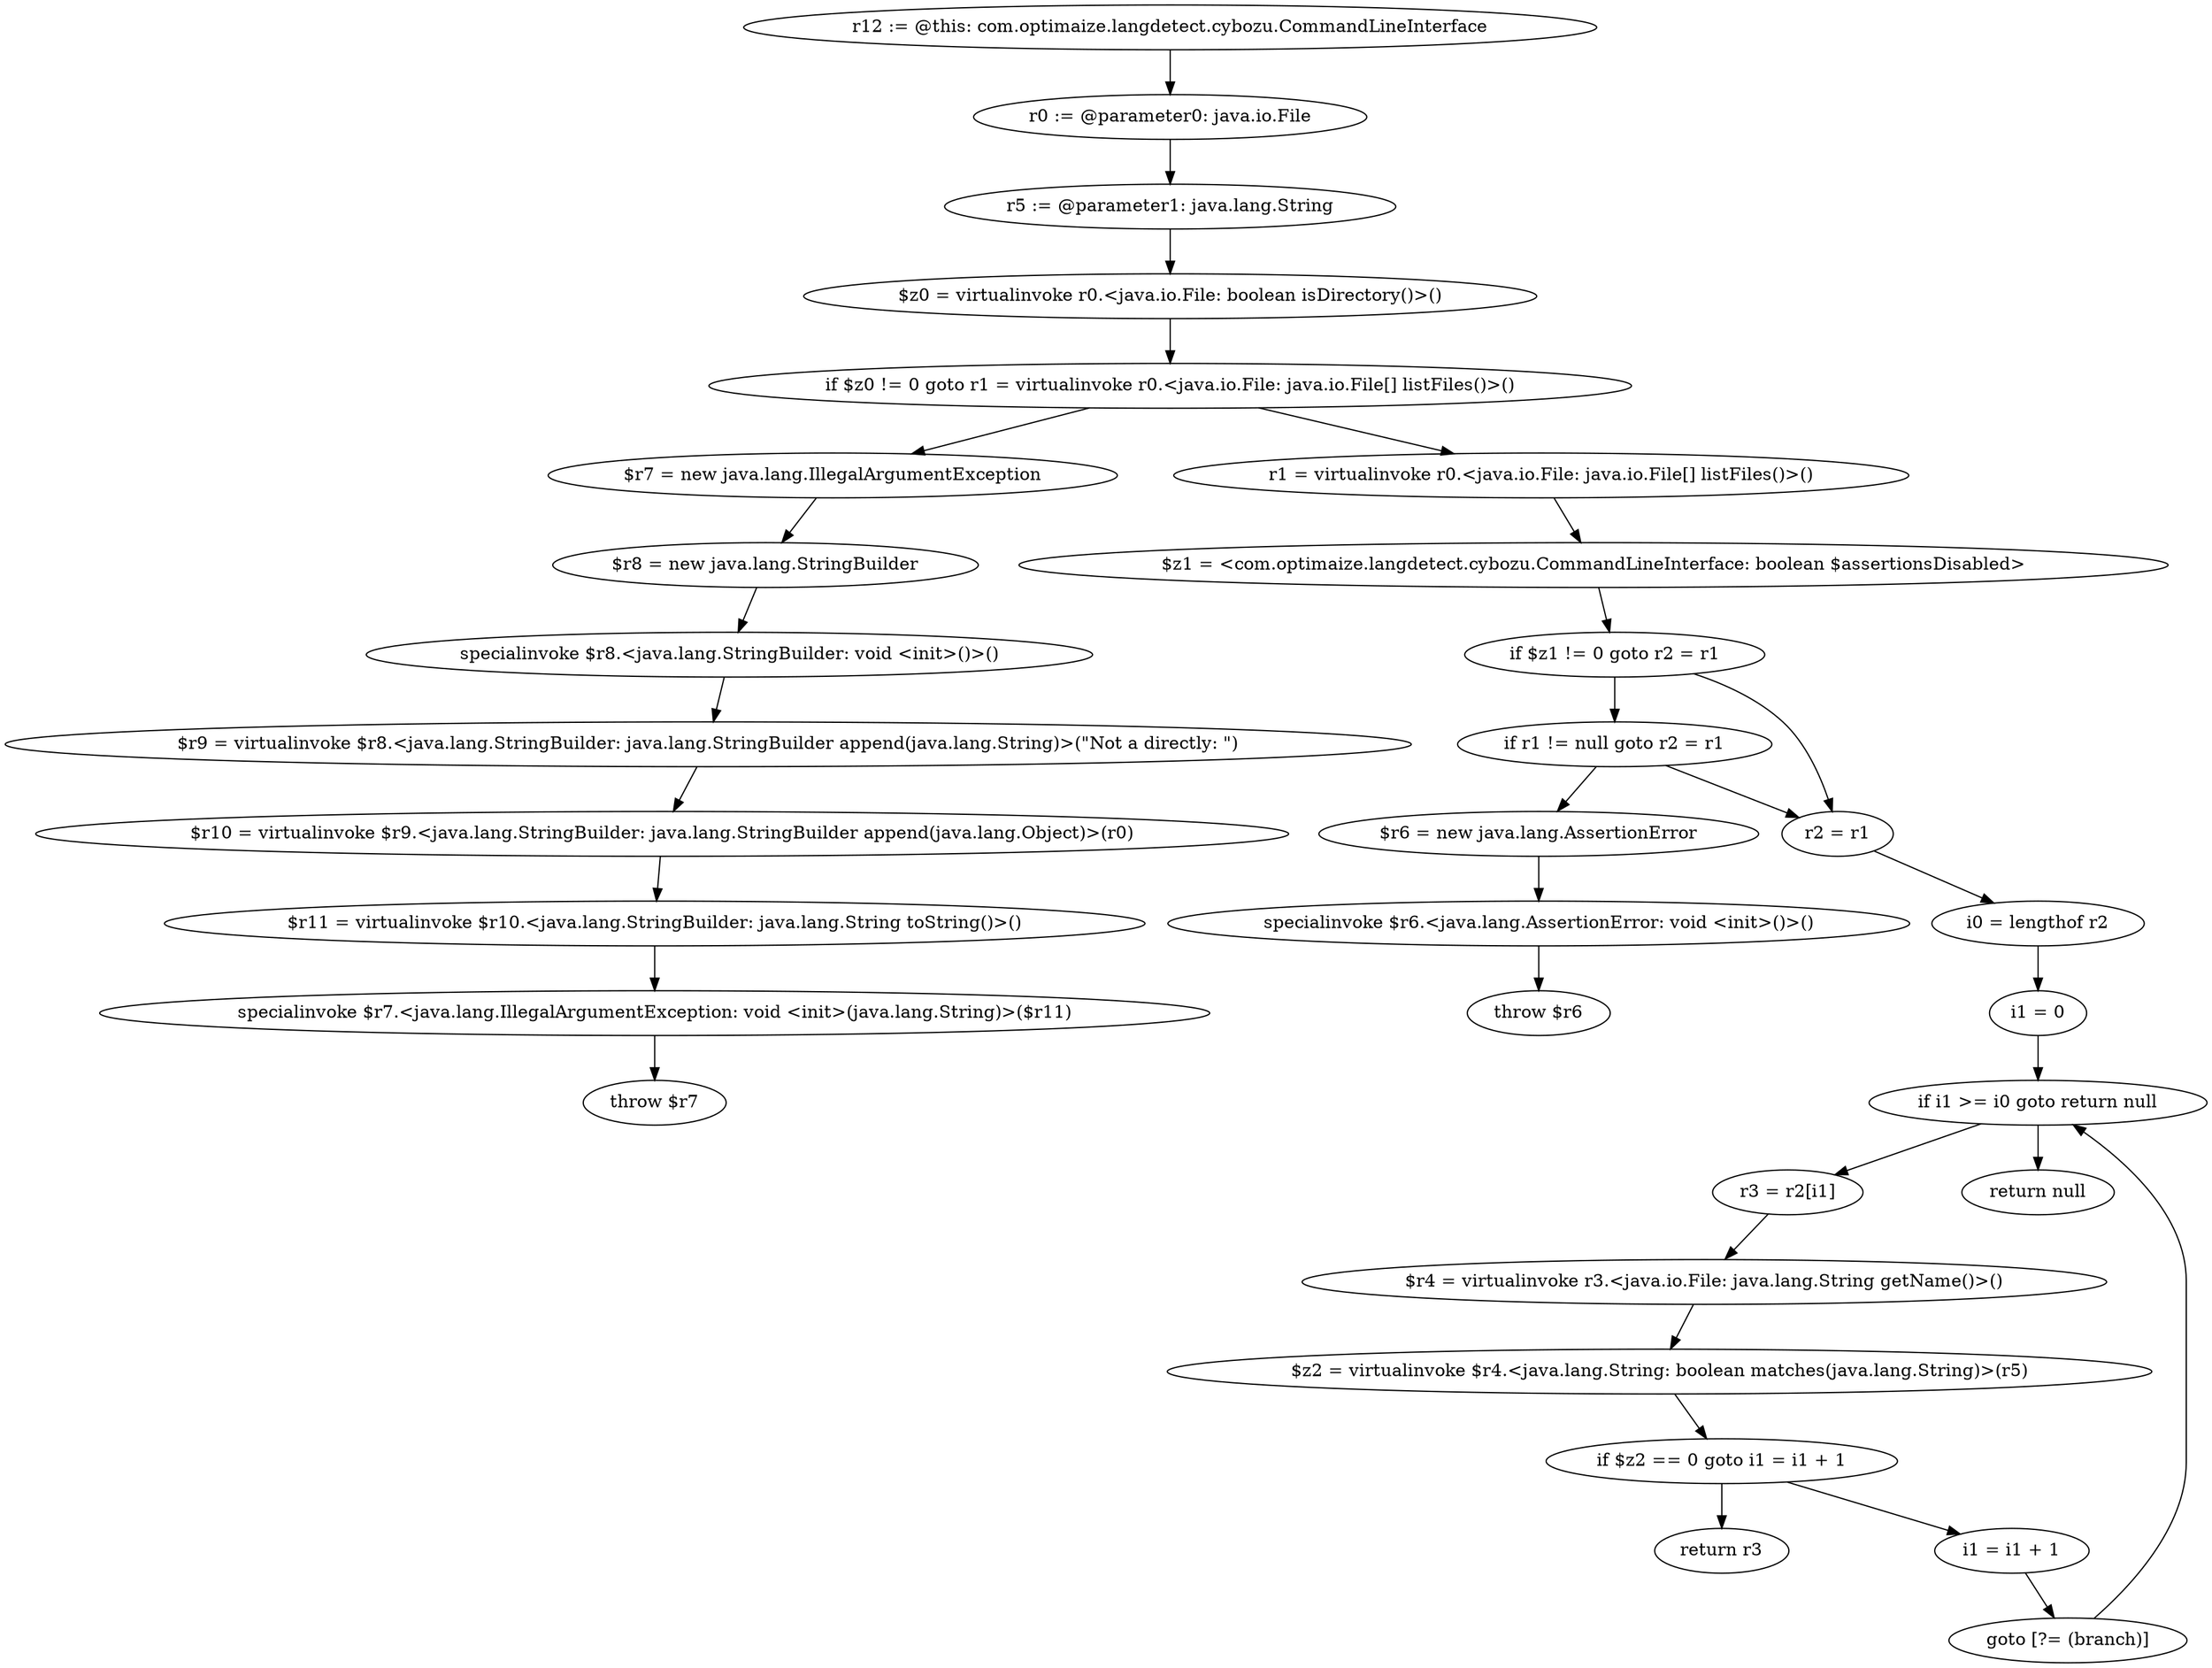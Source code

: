 digraph "unitGraph" {
    "r12 := @this: com.optimaize.langdetect.cybozu.CommandLineInterface"
    "r0 := @parameter0: java.io.File"
    "r5 := @parameter1: java.lang.String"
    "$z0 = virtualinvoke r0.<java.io.File: boolean isDirectory()>()"
    "if $z0 != 0 goto r1 = virtualinvoke r0.<java.io.File: java.io.File[] listFiles()>()"
    "$r7 = new java.lang.IllegalArgumentException"
    "$r8 = new java.lang.StringBuilder"
    "specialinvoke $r8.<java.lang.StringBuilder: void <init>()>()"
    "$r9 = virtualinvoke $r8.<java.lang.StringBuilder: java.lang.StringBuilder append(java.lang.String)>(\"Not a directly: \")"
    "$r10 = virtualinvoke $r9.<java.lang.StringBuilder: java.lang.StringBuilder append(java.lang.Object)>(r0)"
    "$r11 = virtualinvoke $r10.<java.lang.StringBuilder: java.lang.String toString()>()"
    "specialinvoke $r7.<java.lang.IllegalArgumentException: void <init>(java.lang.String)>($r11)"
    "throw $r7"
    "r1 = virtualinvoke r0.<java.io.File: java.io.File[] listFiles()>()"
    "$z1 = <com.optimaize.langdetect.cybozu.CommandLineInterface: boolean $assertionsDisabled>"
    "if $z1 != 0 goto r2 = r1"
    "if r1 != null goto r2 = r1"
    "$r6 = new java.lang.AssertionError"
    "specialinvoke $r6.<java.lang.AssertionError: void <init>()>()"
    "throw $r6"
    "r2 = r1"
    "i0 = lengthof r2"
    "i1 = 0"
    "if i1 >= i0 goto return null"
    "r3 = r2[i1]"
    "$r4 = virtualinvoke r3.<java.io.File: java.lang.String getName()>()"
    "$z2 = virtualinvoke $r4.<java.lang.String: boolean matches(java.lang.String)>(r5)"
    "if $z2 == 0 goto i1 = i1 + 1"
    "return r3"
    "i1 = i1 + 1"
    "goto [?= (branch)]"
    "return null"
    "r12 := @this: com.optimaize.langdetect.cybozu.CommandLineInterface"->"r0 := @parameter0: java.io.File";
    "r0 := @parameter0: java.io.File"->"r5 := @parameter1: java.lang.String";
    "r5 := @parameter1: java.lang.String"->"$z0 = virtualinvoke r0.<java.io.File: boolean isDirectory()>()";
    "$z0 = virtualinvoke r0.<java.io.File: boolean isDirectory()>()"->"if $z0 != 0 goto r1 = virtualinvoke r0.<java.io.File: java.io.File[] listFiles()>()";
    "if $z0 != 0 goto r1 = virtualinvoke r0.<java.io.File: java.io.File[] listFiles()>()"->"$r7 = new java.lang.IllegalArgumentException";
    "if $z0 != 0 goto r1 = virtualinvoke r0.<java.io.File: java.io.File[] listFiles()>()"->"r1 = virtualinvoke r0.<java.io.File: java.io.File[] listFiles()>()";
    "$r7 = new java.lang.IllegalArgumentException"->"$r8 = new java.lang.StringBuilder";
    "$r8 = new java.lang.StringBuilder"->"specialinvoke $r8.<java.lang.StringBuilder: void <init>()>()";
    "specialinvoke $r8.<java.lang.StringBuilder: void <init>()>()"->"$r9 = virtualinvoke $r8.<java.lang.StringBuilder: java.lang.StringBuilder append(java.lang.String)>(\"Not a directly: \")";
    "$r9 = virtualinvoke $r8.<java.lang.StringBuilder: java.lang.StringBuilder append(java.lang.String)>(\"Not a directly: \")"->"$r10 = virtualinvoke $r9.<java.lang.StringBuilder: java.lang.StringBuilder append(java.lang.Object)>(r0)";
    "$r10 = virtualinvoke $r9.<java.lang.StringBuilder: java.lang.StringBuilder append(java.lang.Object)>(r0)"->"$r11 = virtualinvoke $r10.<java.lang.StringBuilder: java.lang.String toString()>()";
    "$r11 = virtualinvoke $r10.<java.lang.StringBuilder: java.lang.String toString()>()"->"specialinvoke $r7.<java.lang.IllegalArgumentException: void <init>(java.lang.String)>($r11)";
    "specialinvoke $r7.<java.lang.IllegalArgumentException: void <init>(java.lang.String)>($r11)"->"throw $r7";
    "r1 = virtualinvoke r0.<java.io.File: java.io.File[] listFiles()>()"->"$z1 = <com.optimaize.langdetect.cybozu.CommandLineInterface: boolean $assertionsDisabled>";
    "$z1 = <com.optimaize.langdetect.cybozu.CommandLineInterface: boolean $assertionsDisabled>"->"if $z1 != 0 goto r2 = r1";
    "if $z1 != 0 goto r2 = r1"->"if r1 != null goto r2 = r1";
    "if $z1 != 0 goto r2 = r1"->"r2 = r1";
    "if r1 != null goto r2 = r1"->"$r6 = new java.lang.AssertionError";
    "if r1 != null goto r2 = r1"->"r2 = r1";
    "$r6 = new java.lang.AssertionError"->"specialinvoke $r6.<java.lang.AssertionError: void <init>()>()";
    "specialinvoke $r6.<java.lang.AssertionError: void <init>()>()"->"throw $r6";
    "r2 = r1"->"i0 = lengthof r2";
    "i0 = lengthof r2"->"i1 = 0";
    "i1 = 0"->"if i1 >= i0 goto return null";
    "if i1 >= i0 goto return null"->"r3 = r2[i1]";
    "if i1 >= i0 goto return null"->"return null";
    "r3 = r2[i1]"->"$r4 = virtualinvoke r3.<java.io.File: java.lang.String getName()>()";
    "$r4 = virtualinvoke r3.<java.io.File: java.lang.String getName()>()"->"$z2 = virtualinvoke $r4.<java.lang.String: boolean matches(java.lang.String)>(r5)";
    "$z2 = virtualinvoke $r4.<java.lang.String: boolean matches(java.lang.String)>(r5)"->"if $z2 == 0 goto i1 = i1 + 1";
    "if $z2 == 0 goto i1 = i1 + 1"->"return r3";
    "if $z2 == 0 goto i1 = i1 + 1"->"i1 = i1 + 1";
    "i1 = i1 + 1"->"goto [?= (branch)]";
    "goto [?= (branch)]"->"if i1 >= i0 goto return null";
}
